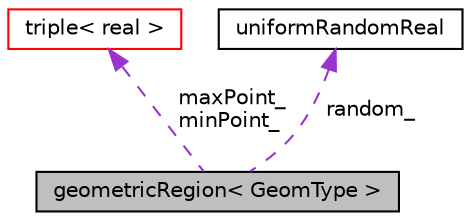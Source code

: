 digraph "geometricRegion&lt; GeomType &gt;"
{
 // LATEX_PDF_SIZE
  edge [fontname="Helvetica",fontsize="10",labelfontname="Helvetica",labelfontsize="10"];
  node [fontname="Helvetica",fontsize="10",shape=record];
  Node1 [label="geometricRegion\< GeomType \>",height=0.2,width=0.4,color="black", fillcolor="grey75", style="filled", fontcolor="black",tooltip=" "];
  Node2 -> Node1 [dir="back",color="darkorchid3",fontsize="10",style="dashed",label=" maxPoint_\nminPoint_" ,fontname="Helvetica"];
  Node2 [label="triple\< real \>",height=0.2,width=0.4,color="red", fillcolor="white", style="filled",URL="$classpFlow_1_1triple.html",tooltip=" "];
  Node4 -> Node1 [dir="back",color="darkorchid3",fontsize="10",style="dashed",label=" random_" ,fontname="Helvetica"];
  Node4 [label="uniformRandomReal",height=0.2,width=0.4,color="black", fillcolor="white", style="filled",URL="$classpFlow_1_1uniformRandomReal.html",tooltip=" "];
}
